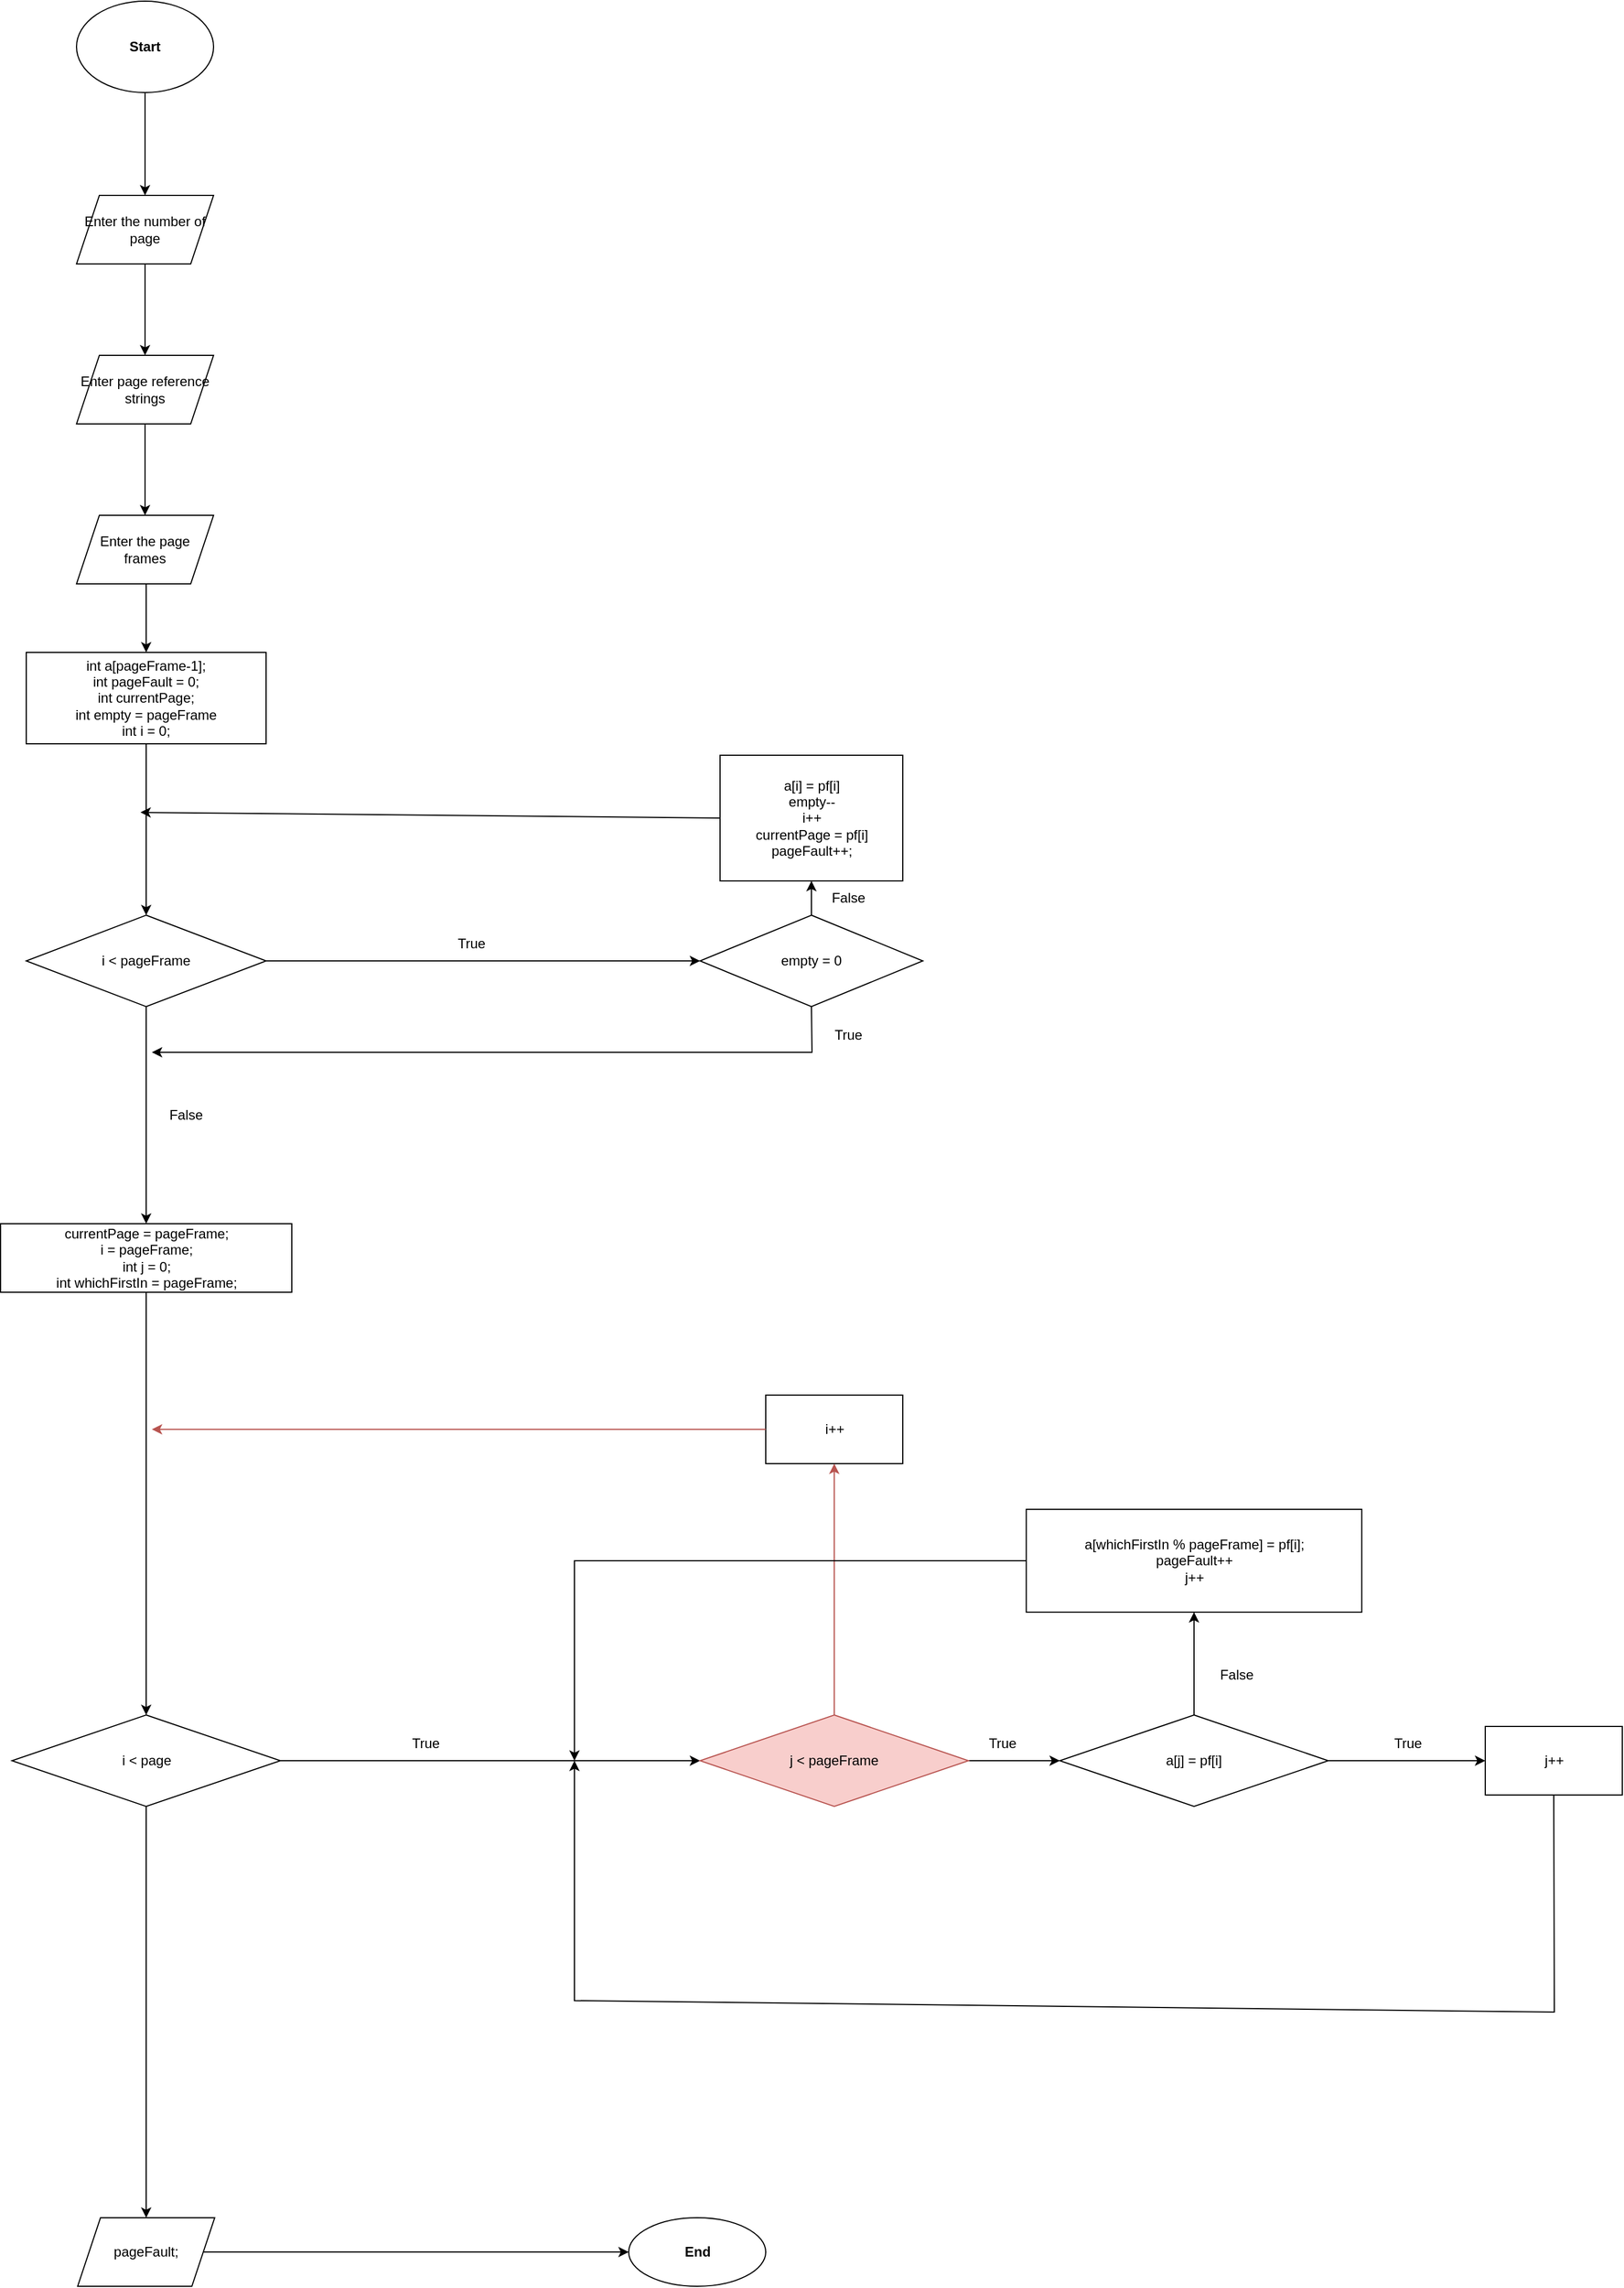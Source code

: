 <mxfile version="19.0.1" type="github"><diagram id="SFiT9NNVZqRNUCpSY15E" name="Page-1"><mxGraphModel dx="1422" dy="793" grid="1" gridSize="10" guides="1" tooltips="1" connect="1" arrows="1" fold="1" page="1" pageScale="1" pageWidth="827" pageHeight="1169" math="0" shadow="0"><root><mxCell id="0"/><mxCell id="1" parent="0"/><mxCell id="uulkxe8nsWc6HhCekXvY-3" value="" style="edgeStyle=orthogonalEdgeStyle;rounded=0;orthogonalLoop=1;jettySize=auto;html=1;" edge="1" parent="1" source="uulkxe8nsWc6HhCekXvY-1" target="uulkxe8nsWc6HhCekXvY-2"><mxGeometry relative="1" as="geometry"/></mxCell><mxCell id="uulkxe8nsWc6HhCekXvY-1" value="&lt;b&gt;Start&lt;/b&gt;" style="ellipse;whiteSpace=wrap;html=1;" vertex="1" parent="1"><mxGeometry x="354" y="60" width="120" height="80" as="geometry"/></mxCell><mxCell id="uulkxe8nsWc6HhCekXvY-5" value="" style="edgeStyle=orthogonalEdgeStyle;rounded=0;orthogonalLoop=1;jettySize=auto;html=1;" edge="1" parent="1" source="uulkxe8nsWc6HhCekXvY-2" target="uulkxe8nsWc6HhCekXvY-4"><mxGeometry relative="1" as="geometry"/></mxCell><mxCell id="uulkxe8nsWc6HhCekXvY-2" value="Enter the number of page" style="shape=parallelogram;perimeter=parallelogramPerimeter;whiteSpace=wrap;html=1;fixedSize=1;" vertex="1" parent="1"><mxGeometry x="354" y="230" width="120" height="60" as="geometry"/></mxCell><mxCell id="uulkxe8nsWc6HhCekXvY-7" value="" style="edgeStyle=orthogonalEdgeStyle;rounded=0;orthogonalLoop=1;jettySize=auto;html=1;" edge="1" parent="1" source="uulkxe8nsWc6HhCekXvY-4" target="uulkxe8nsWc6HhCekXvY-6"><mxGeometry relative="1" as="geometry"/></mxCell><mxCell id="uulkxe8nsWc6HhCekXvY-9" value="" style="edgeStyle=orthogonalEdgeStyle;rounded=0;orthogonalLoop=1;jettySize=auto;html=1;" edge="1" parent="1" source="uulkxe8nsWc6HhCekXvY-4" target="uulkxe8nsWc6HhCekXvY-8"><mxGeometry relative="1" as="geometry"/></mxCell><mxCell id="uulkxe8nsWc6HhCekXvY-4" value="&lt;div&gt;Enter page reference strings&lt;/div&gt;" style="shape=parallelogram;perimeter=parallelogramPerimeter;whiteSpace=wrap;html=1;fixedSize=1;" vertex="1" parent="1"><mxGeometry x="354" y="370" width="120" height="60" as="geometry"/></mxCell><mxCell id="uulkxe8nsWc6HhCekXvY-11" value="" style="edgeStyle=orthogonalEdgeStyle;rounded=0;orthogonalLoop=1;jettySize=auto;html=1;" edge="1" parent="1" source="uulkxe8nsWc6HhCekXvY-6" target="uulkxe8nsWc6HhCekXvY-10"><mxGeometry relative="1" as="geometry"/></mxCell><mxCell id="uulkxe8nsWc6HhCekXvY-6" value="&lt;div&gt;int a[pageFrame-1];&lt;/div&gt;&lt;div&gt;int pageFault = 0;&lt;/div&gt;&lt;div&gt;int currentPage;&lt;br&gt;&lt;/div&gt;&lt;div&gt;int empty = pageFrame&lt;br&gt;&lt;/div&gt;int i = 0;" style="whiteSpace=wrap;html=1;" vertex="1" parent="1"><mxGeometry x="310" y="630" width="210" height="80" as="geometry"/></mxCell><mxCell id="uulkxe8nsWc6HhCekXvY-8" value="Enter the page frames" style="shape=parallelogram;perimeter=parallelogramPerimeter;whiteSpace=wrap;html=1;fixedSize=1;" vertex="1" parent="1"><mxGeometry x="354" y="510" width="120" height="60" as="geometry"/></mxCell><mxCell id="uulkxe8nsWc6HhCekXvY-13" value="" style="edgeStyle=orthogonalEdgeStyle;rounded=0;orthogonalLoop=1;jettySize=auto;html=1;" edge="1" parent="1" source="uulkxe8nsWc6HhCekXvY-10" target="uulkxe8nsWc6HhCekXvY-12"><mxGeometry relative="1" as="geometry"/></mxCell><mxCell id="uulkxe8nsWc6HhCekXvY-20" value="" style="edgeStyle=orthogonalEdgeStyle;rounded=0;orthogonalLoop=1;jettySize=auto;html=1;" edge="1" parent="1" source="uulkxe8nsWc6HhCekXvY-10" target="uulkxe8nsWc6HhCekXvY-19"><mxGeometry relative="1" as="geometry"/></mxCell><mxCell id="uulkxe8nsWc6HhCekXvY-10" value="i &amp;lt; pageFrame" style="rhombus;whiteSpace=wrap;html=1;" vertex="1" parent="1"><mxGeometry x="310" y="860" width="210" height="80" as="geometry"/></mxCell><mxCell id="uulkxe8nsWc6HhCekXvY-15" value="" style="edgeStyle=orthogonalEdgeStyle;rounded=0;orthogonalLoop=1;jettySize=auto;html=1;" edge="1" parent="1" source="uulkxe8nsWc6HhCekXvY-12" target="uulkxe8nsWc6HhCekXvY-14"><mxGeometry relative="1" as="geometry"/></mxCell><mxCell id="uulkxe8nsWc6HhCekXvY-12" value="empty = 0" style="rhombus;whiteSpace=wrap;html=1;" vertex="1" parent="1"><mxGeometry x="900" y="860" width="195" height="80" as="geometry"/></mxCell><mxCell id="uulkxe8nsWc6HhCekXvY-14" value="&lt;div&gt;a[i] = pf[i]&lt;/div&gt;&lt;div&gt;empty--&lt;/div&gt;&lt;div&gt;i++&lt;/div&gt;&lt;div&gt;currentPage = pf[i]&lt;br&gt;&lt;/div&gt;&lt;div&gt;pageFault++;&lt;br&gt;&lt;/div&gt;" style="whiteSpace=wrap;html=1;" vertex="1" parent="1"><mxGeometry x="917.5" y="720" width="160" height="110" as="geometry"/></mxCell><mxCell id="uulkxe8nsWc6HhCekXvY-16" value="" style="endArrow=classic;html=1;rounded=0;exitX=0;exitY=0.5;exitDx=0;exitDy=0;" edge="1" parent="1" source="uulkxe8nsWc6HhCekXvY-14"><mxGeometry width="50" height="50" relative="1" as="geometry"><mxPoint x="810" y="800" as="sourcePoint"/><mxPoint x="410" y="770" as="targetPoint"/></mxGeometry></mxCell><mxCell id="uulkxe8nsWc6HhCekXvY-17" value="True" style="text;html=1;strokeColor=none;fillColor=none;align=center;verticalAlign=middle;whiteSpace=wrap;rounded=0;" vertex="1" parent="1"><mxGeometry x="670" y="870" width="60" height="30" as="geometry"/></mxCell><mxCell id="uulkxe8nsWc6HhCekXvY-18" value="&lt;div&gt;False&lt;/div&gt;" style="text;html=1;strokeColor=none;fillColor=none;align=center;verticalAlign=middle;whiteSpace=wrap;rounded=0;" vertex="1" parent="1"><mxGeometry x="1000" y="830" width="60" height="30" as="geometry"/></mxCell><mxCell id="uulkxe8nsWc6HhCekXvY-25" value="" style="edgeStyle=orthogonalEdgeStyle;rounded=0;orthogonalLoop=1;jettySize=auto;html=1;" edge="1" parent="1" source="uulkxe8nsWc6HhCekXvY-19" target="uulkxe8nsWc6HhCekXvY-24"><mxGeometry relative="1" as="geometry"/></mxCell><mxCell id="uulkxe8nsWc6HhCekXvY-19" value="&lt;div&gt;currentPage = pageFrame;&lt;/div&gt;&lt;div&gt;i = pageFrame;&lt;/div&gt;&lt;div&gt;int j = 0;&lt;/div&gt;&lt;div&gt;int whichFirstIn = pageFrame;&lt;br&gt;&lt;/div&gt;" style="whiteSpace=wrap;html=1;" vertex="1" parent="1"><mxGeometry x="287.5" y="1130" width="255" height="60" as="geometry"/></mxCell><mxCell id="uulkxe8nsWc6HhCekXvY-21" value="False" style="text;html=1;strokeColor=none;fillColor=none;align=center;verticalAlign=middle;whiteSpace=wrap;rounded=0;" vertex="1" parent="1"><mxGeometry x="420" y="1020" width="60" height="30" as="geometry"/></mxCell><mxCell id="uulkxe8nsWc6HhCekXvY-22" value="" style="endArrow=classic;html=1;rounded=0;exitX=0.5;exitY=1;exitDx=0;exitDy=0;" edge="1" parent="1" source="uulkxe8nsWc6HhCekXvY-12"><mxGeometry width="50" height="50" relative="1" as="geometry"><mxPoint x="800" y="1100" as="sourcePoint"/><mxPoint x="420" y="980" as="targetPoint"/><Array as="points"><mxPoint x="998" y="980"/></Array></mxGeometry></mxCell><mxCell id="uulkxe8nsWc6HhCekXvY-23" value="True" style="text;html=1;strokeColor=none;fillColor=none;align=center;verticalAlign=middle;whiteSpace=wrap;rounded=0;" vertex="1" parent="1"><mxGeometry x="1000" y="950" width="60" height="30" as="geometry"/></mxCell><mxCell id="uulkxe8nsWc6HhCekXvY-27" value="" style="edgeStyle=orthogonalEdgeStyle;rounded=0;orthogonalLoop=1;jettySize=auto;html=1;" edge="1" parent="1" source="uulkxe8nsWc6HhCekXvY-24" target="uulkxe8nsWc6HhCekXvY-26"><mxGeometry relative="1" as="geometry"/></mxCell><mxCell id="uulkxe8nsWc6HhCekXvY-44" value="" style="edgeStyle=orthogonalEdgeStyle;rounded=0;orthogonalLoop=1;jettySize=auto;html=1;" edge="1" parent="1" source="uulkxe8nsWc6HhCekXvY-24"><mxGeometry relative="1" as="geometry"><mxPoint x="415" y="2000" as="targetPoint"/></mxGeometry></mxCell><mxCell id="uulkxe8nsWc6HhCekXvY-24" value="i &amp;lt; page" style="rhombus;whiteSpace=wrap;html=1;" vertex="1" parent="1"><mxGeometry x="297.5" y="1560" width="235" height="80" as="geometry"/></mxCell><mxCell id="uulkxe8nsWc6HhCekXvY-29" value="" style="edgeStyle=orthogonalEdgeStyle;rounded=0;orthogonalLoop=1;jettySize=auto;html=1;" edge="1" parent="1" source="uulkxe8nsWc6HhCekXvY-26" target="uulkxe8nsWc6HhCekXvY-28"><mxGeometry relative="1" as="geometry"/></mxCell><mxCell id="uulkxe8nsWc6HhCekXvY-41" value="" style="edgeStyle=orthogonalEdgeStyle;rounded=0;orthogonalLoop=1;jettySize=auto;html=1;fillColor=#f8cecc;strokeColor=#B85450;" edge="1" parent="1" source="uulkxe8nsWc6HhCekXvY-26" target="uulkxe8nsWc6HhCekXvY-40"><mxGeometry relative="1" as="geometry"/></mxCell><mxCell id="uulkxe8nsWc6HhCekXvY-26" value="j &amp;lt; pageFrame" style="rhombus;whiteSpace=wrap;html=1;fillColor=#f8cecc;strokeColor=#b85450;" vertex="1" parent="1"><mxGeometry x="900" y="1560" width="235" height="80" as="geometry"/></mxCell><mxCell id="uulkxe8nsWc6HhCekXvY-31" value="" style="edgeStyle=orthogonalEdgeStyle;rounded=0;orthogonalLoop=1;jettySize=auto;html=1;" edge="1" parent="1" source="uulkxe8nsWc6HhCekXvY-28" target="uulkxe8nsWc6HhCekXvY-30"><mxGeometry relative="1" as="geometry"/></mxCell><mxCell id="uulkxe8nsWc6HhCekXvY-34" value="" style="edgeStyle=orthogonalEdgeStyle;rounded=0;orthogonalLoop=1;jettySize=auto;html=1;" edge="1" parent="1" source="uulkxe8nsWc6HhCekXvY-28" target="uulkxe8nsWc6HhCekXvY-33"><mxGeometry relative="1" as="geometry"/></mxCell><mxCell id="uulkxe8nsWc6HhCekXvY-28" value="a[j] = pf[i]" style="rhombus;whiteSpace=wrap;html=1;" vertex="1" parent="1"><mxGeometry x="1215" y="1560" width="235" height="80" as="geometry"/></mxCell><mxCell id="uulkxe8nsWc6HhCekXvY-30" value="&lt;div&gt;a[whichFirstIn % pageFrame] = pf[i];&lt;/div&gt;&lt;div&gt;pageFault++&lt;/div&gt;&lt;div&gt;j++&lt;br&gt;&lt;/div&gt;" style="whiteSpace=wrap;html=1;" vertex="1" parent="1"><mxGeometry x="1185.63" y="1380" width="293.75" height="90" as="geometry"/></mxCell><mxCell id="uulkxe8nsWc6HhCekXvY-32" value="" style="endArrow=classic;html=1;rounded=0;exitX=0;exitY=0.5;exitDx=0;exitDy=0;" edge="1" parent="1" source="uulkxe8nsWc6HhCekXvY-30"><mxGeometry width="50" height="50" relative="1" as="geometry"><mxPoint x="1010" y="1460" as="sourcePoint"/><mxPoint x="790" y="1600" as="targetPoint"/><Array as="points"><mxPoint x="790" y="1425"/><mxPoint x="790" y="1440"/></Array></mxGeometry></mxCell><mxCell id="uulkxe8nsWc6HhCekXvY-33" value="j++" style="whiteSpace=wrap;html=1;" vertex="1" parent="1"><mxGeometry x="1587.5" y="1570" width="120" height="60" as="geometry"/></mxCell><mxCell id="uulkxe8nsWc6HhCekXvY-35" value="" style="endArrow=classic;html=1;rounded=0;exitX=0.5;exitY=1;exitDx=0;exitDy=0;" edge="1" parent="1" source="uulkxe8nsWc6HhCekXvY-33"><mxGeometry width="50" height="50" relative="1" as="geometry"><mxPoint x="1530" y="1780" as="sourcePoint"/><mxPoint x="790" y="1600" as="targetPoint"/><Array as="points"><mxPoint x="1648" y="1820"/><mxPoint x="790" y="1810"/></Array></mxGeometry></mxCell><mxCell id="uulkxe8nsWc6HhCekXvY-36" value="True" style="text;html=1;strokeColor=none;fillColor=none;align=center;verticalAlign=middle;whiteSpace=wrap;rounded=0;" vertex="1" parent="1"><mxGeometry x="630" y="1570" width="60" height="30" as="geometry"/></mxCell><mxCell id="uulkxe8nsWc6HhCekXvY-37" value="True" style="text;html=1;strokeColor=none;fillColor=none;align=center;verticalAlign=middle;whiteSpace=wrap;rounded=0;" vertex="1" parent="1"><mxGeometry x="1135" y="1570" width="60" height="30" as="geometry"/></mxCell><mxCell id="uulkxe8nsWc6HhCekXvY-38" value="False" style="text;html=1;strokeColor=none;fillColor=none;align=center;verticalAlign=middle;whiteSpace=wrap;rounded=0;" vertex="1" parent="1"><mxGeometry x="1340" y="1510" width="60" height="30" as="geometry"/></mxCell><mxCell id="uulkxe8nsWc6HhCekXvY-39" value="True" style="text;html=1;strokeColor=none;fillColor=none;align=center;verticalAlign=middle;whiteSpace=wrap;rounded=0;" vertex="1" parent="1"><mxGeometry x="1490" y="1570" width="60" height="30" as="geometry"/></mxCell><mxCell id="uulkxe8nsWc6HhCekXvY-40" value="i++" style="whiteSpace=wrap;html=1;" vertex="1" parent="1"><mxGeometry x="957.5" y="1280" width="120" height="60" as="geometry"/></mxCell><mxCell id="uulkxe8nsWc6HhCekXvY-42" value="" style="endArrow=classic;html=1;rounded=0;strokeColor=#B85450;exitX=0;exitY=0.5;exitDx=0;exitDy=0;" edge="1" parent="1" source="uulkxe8nsWc6HhCekXvY-40"><mxGeometry width="50" height="50" relative="1" as="geometry"><mxPoint x="860" y="1340" as="sourcePoint"/><mxPoint x="420" y="1310" as="targetPoint"/></mxGeometry></mxCell><mxCell id="uulkxe8nsWc6HhCekXvY-48" value="" style="edgeStyle=orthogonalEdgeStyle;rounded=0;orthogonalLoop=1;jettySize=auto;html=1;" edge="1" parent="1" source="uulkxe8nsWc6HhCekXvY-45" target="uulkxe8nsWc6HhCekXvY-47"><mxGeometry relative="1" as="geometry"/></mxCell><mxCell id="uulkxe8nsWc6HhCekXvY-45" value="pageFault;" style="shape=parallelogram;perimeter=parallelogramPerimeter;whiteSpace=wrap;html=1;fixedSize=1;" vertex="1" parent="1"><mxGeometry x="355" y="2000" width="120" height="60" as="geometry"/></mxCell><mxCell id="uulkxe8nsWc6HhCekXvY-47" value="&lt;b&gt;End&lt;/b&gt;" style="ellipse;whiteSpace=wrap;html=1;" vertex="1" parent="1"><mxGeometry x="837.5" y="2000" width="120" height="60" as="geometry"/></mxCell></root></mxGraphModel></diagram></mxfile>
